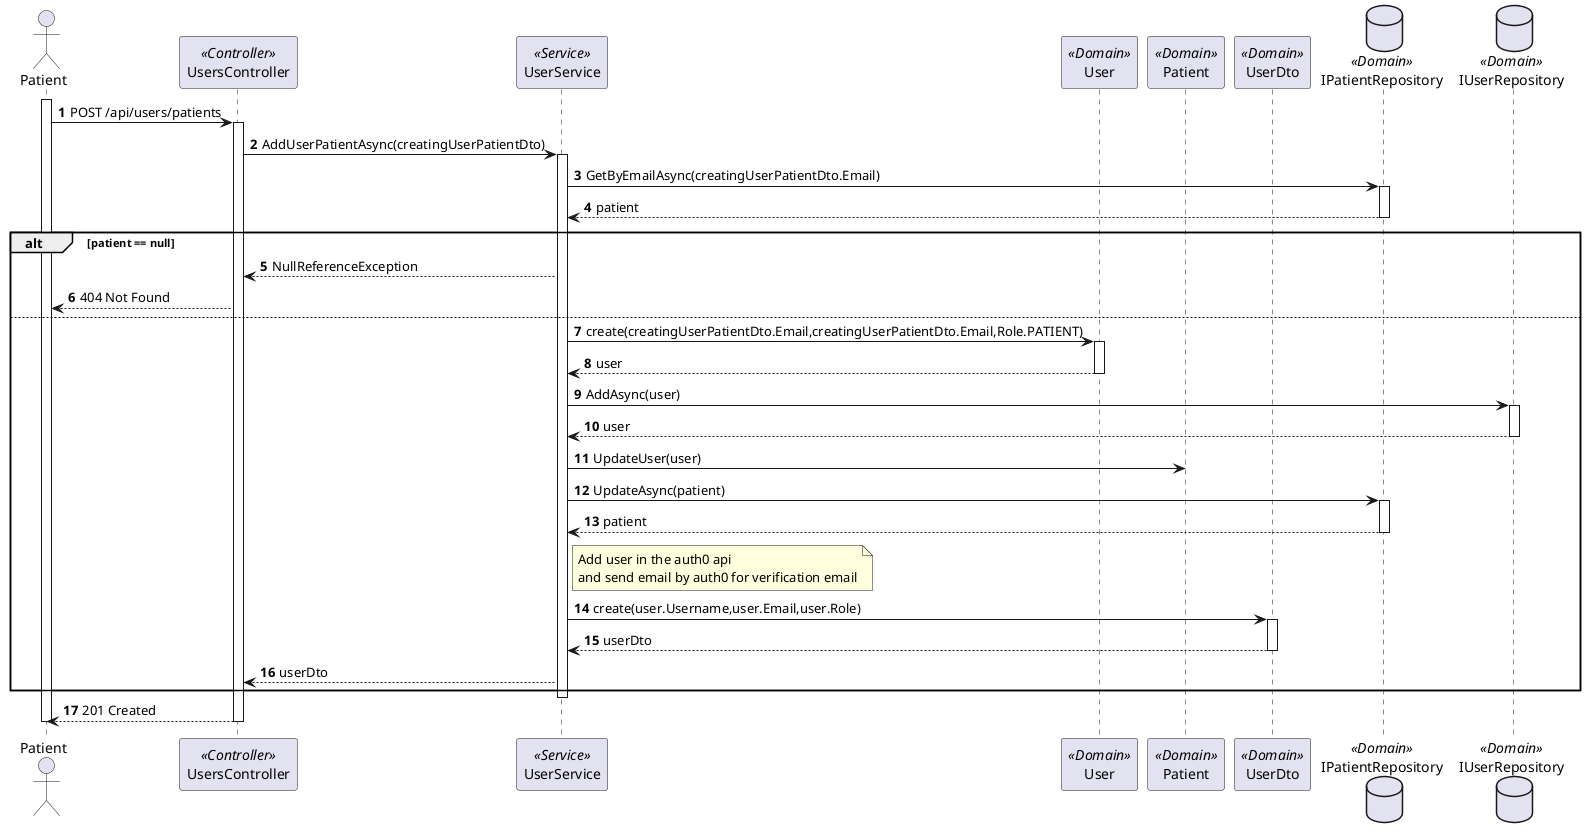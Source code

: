 @startuml process-view-2
autonumber

actor "Patient" as PatientActor
participant "UsersController" as Controller <<Controller>>
participant "UserService" as Service <<Service>>
participant "User" as User <<Domain>>
participant "Patient" as Patient <<Domain>>
participant "UserDto" as UserDto <<Domain>>
database "IPatientRepository" as PatientRepository <<Domain>>
database "IUserRepository" as UserRepository <<Domain>>

activate PatientActor

    PatientActor-> Controller : POST /api/users/patients

    activate Controller

        Controller -> Service : AddUserPatientAsync(creatingUserPatientDto)

        activate Service

            Service -> PatientRepository : GetByEmailAsync(creatingUserPatientDto.Email)

            activate PatientRepository

                PatientRepository --> Service : patient

            deactivate PatientRepository

            alt patient == null 

                Service --> Controller : NullReferenceException

                PatientActor <-- Controller : 404 Not Found

            else 

                Service -> User : create(creatingUserPatientDto.Email,creatingUserPatientDto.Email,Role.PATIENT)

                activate User

                    User --> Service : user

                deactivate User

                Service  -> UserRepository : AddAsync(user)

                activate UserRepository

                    UserRepository --> Service : user

                deactivate UserRepository

                Service -> Patient : UpdateUser(user)

                Service -> PatientRepository : UpdateAsync(patient)

                activate PatientRepository

                    PatientRepository -->  Service : patient
                
                deactivate PatientRepository

                Note  right of Service: Add user in the auth0 api \nand send email by auth0 for verification email

                Service -> UserDto : create(user.Username,user.Email,user.Role)

                activate UserDto

                    UserDto --> Service : userDto

                deactivate UserDto

                Service --> Controller : userDto

            end

        deactivate Service

        PatientActor <-- Controller : 201 Created

    deactivate Controller

deactivate PatientActor


@enduml